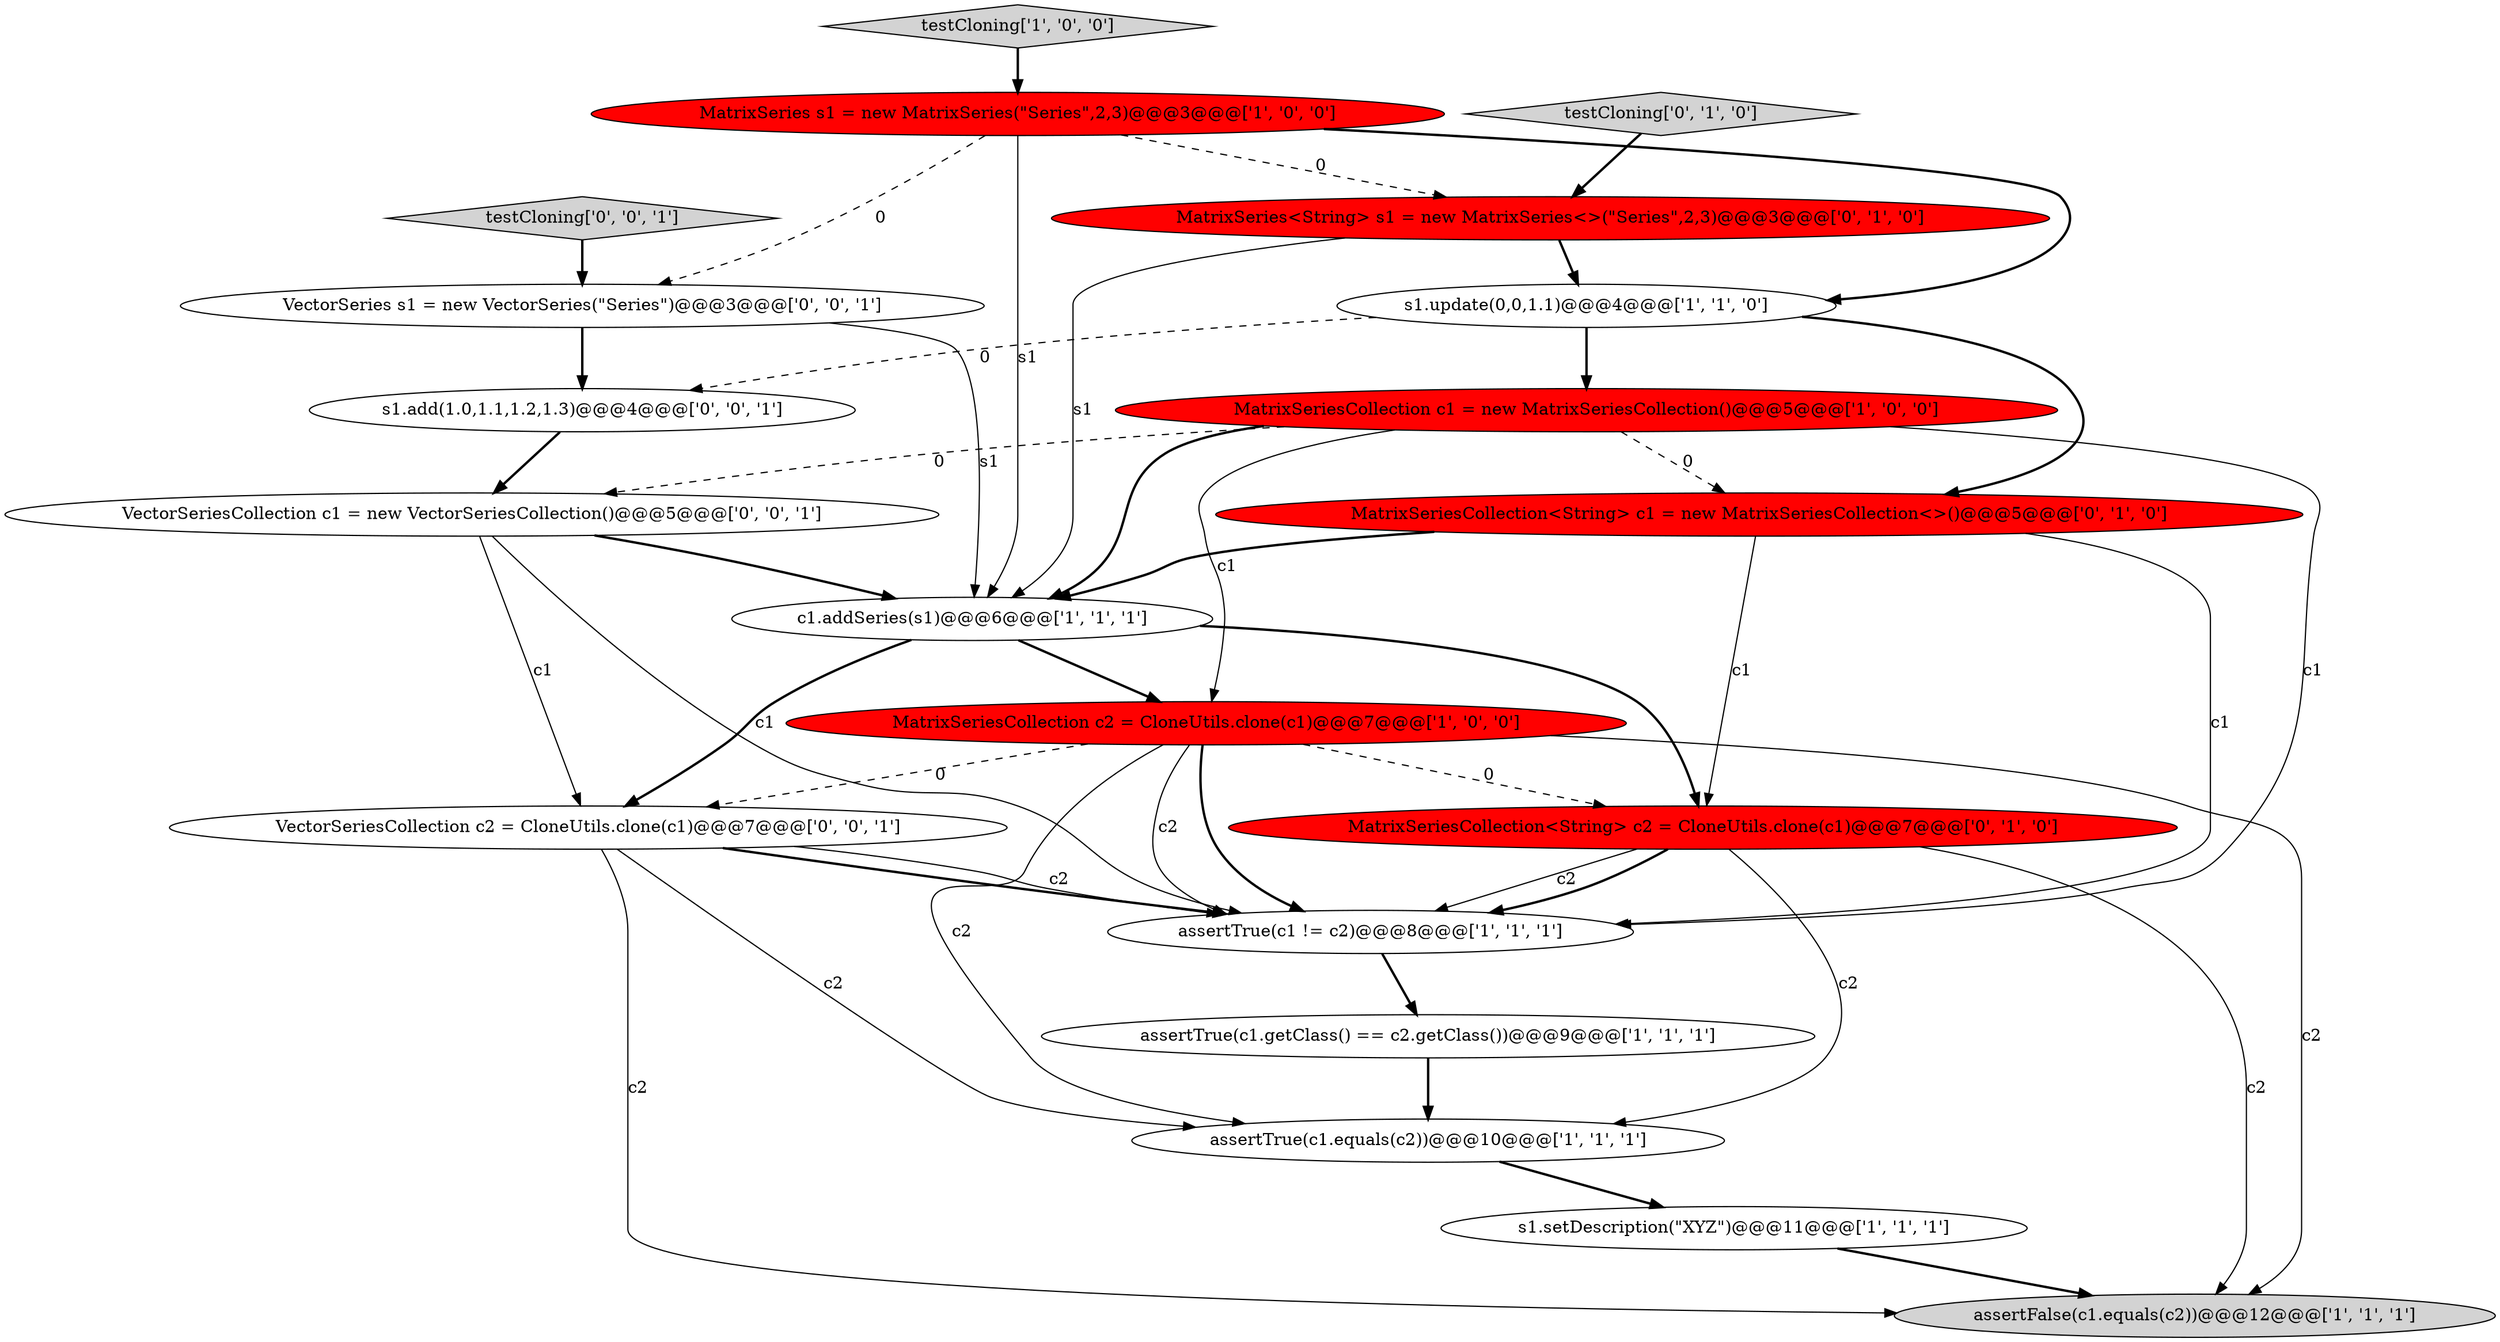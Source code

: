 digraph {
7 [style = filled, label = "assertTrue(c1 != c2)@@@8@@@['1', '1', '1']", fillcolor = white, shape = ellipse image = "AAA0AAABBB1BBB"];
3 [style = filled, label = "s1.setDescription(\"XYZ\")@@@11@@@['1', '1', '1']", fillcolor = white, shape = ellipse image = "AAA0AAABBB1BBB"];
2 [style = filled, label = "c1.addSeries(s1)@@@6@@@['1', '1', '1']", fillcolor = white, shape = ellipse image = "AAA0AAABBB1BBB"];
10 [style = filled, label = "testCloning['1', '0', '0']", fillcolor = lightgray, shape = diamond image = "AAA0AAABBB1BBB"];
6 [style = filled, label = "MatrixSeriesCollection c2 = CloneUtils.clone(c1)@@@7@@@['1', '0', '0']", fillcolor = red, shape = ellipse image = "AAA1AAABBB1BBB"];
15 [style = filled, label = "s1.add(1.0,1.1,1.2,1.3)@@@4@@@['0', '0', '1']", fillcolor = white, shape = ellipse image = "AAA0AAABBB3BBB"];
16 [style = filled, label = "VectorSeriesCollection c2 = CloneUtils.clone(c1)@@@7@@@['0', '0', '1']", fillcolor = white, shape = ellipse image = "AAA0AAABBB3BBB"];
18 [style = filled, label = "VectorSeriesCollection c1 = new VectorSeriesCollection()@@@5@@@['0', '0', '1']", fillcolor = white, shape = ellipse image = "AAA0AAABBB3BBB"];
19 [style = filled, label = "VectorSeries s1 = new VectorSeries(\"Series\")@@@3@@@['0', '0', '1']", fillcolor = white, shape = ellipse image = "AAA0AAABBB3BBB"];
4 [style = filled, label = "s1.update(0,0,1.1)@@@4@@@['1', '1', '0']", fillcolor = white, shape = ellipse image = "AAA0AAABBB1BBB"];
12 [style = filled, label = "MatrixSeriesCollection<String> c2 = CloneUtils.clone(c1)@@@7@@@['0', '1', '0']", fillcolor = red, shape = ellipse image = "AAA1AAABBB2BBB"];
17 [style = filled, label = "testCloning['0', '0', '1']", fillcolor = lightgray, shape = diamond image = "AAA0AAABBB3BBB"];
13 [style = filled, label = "MatrixSeries<String> s1 = new MatrixSeries<>(\"Series\",2,3)@@@3@@@['0', '1', '0']", fillcolor = red, shape = ellipse image = "AAA1AAABBB2BBB"];
14 [style = filled, label = "MatrixSeriesCollection<String> c1 = new MatrixSeriesCollection<>()@@@5@@@['0', '1', '0']", fillcolor = red, shape = ellipse image = "AAA1AAABBB2BBB"];
8 [style = filled, label = "assertFalse(c1.equals(c2))@@@12@@@['1', '1', '1']", fillcolor = lightgray, shape = ellipse image = "AAA0AAABBB1BBB"];
5 [style = filled, label = "assertTrue(c1.getClass() == c2.getClass())@@@9@@@['1', '1', '1']", fillcolor = white, shape = ellipse image = "AAA0AAABBB1BBB"];
11 [style = filled, label = "testCloning['0', '1', '0']", fillcolor = lightgray, shape = diamond image = "AAA0AAABBB2BBB"];
9 [style = filled, label = "assertTrue(c1.equals(c2))@@@10@@@['1', '1', '1']", fillcolor = white, shape = ellipse image = "AAA0AAABBB1BBB"];
1 [style = filled, label = "MatrixSeriesCollection c1 = new MatrixSeriesCollection()@@@5@@@['1', '0', '0']", fillcolor = red, shape = ellipse image = "AAA1AAABBB1BBB"];
0 [style = filled, label = "MatrixSeries s1 = new MatrixSeries(\"Series\",2,3)@@@3@@@['1', '0', '0']", fillcolor = red, shape = ellipse image = "AAA1AAABBB1BBB"];
1->7 [style = solid, label="c1"];
0->2 [style = solid, label="s1"];
4->14 [style = bold, label=""];
5->9 [style = bold, label=""];
19->2 [style = solid, label="s1"];
1->14 [style = dashed, label="0"];
2->6 [style = bold, label=""];
16->9 [style = solid, label="c2"];
0->19 [style = dashed, label="0"];
12->8 [style = solid, label="c2"];
12->7 [style = solid, label="c2"];
16->7 [style = bold, label=""];
13->2 [style = solid, label="s1"];
1->6 [style = solid, label="c1"];
16->7 [style = solid, label="c2"];
1->18 [style = dashed, label="0"];
18->7 [style = solid, label="c1"];
18->2 [style = bold, label=""];
6->7 [style = solid, label="c2"];
15->18 [style = bold, label=""];
17->19 [style = bold, label=""];
12->7 [style = bold, label=""];
18->16 [style = solid, label="c1"];
2->12 [style = bold, label=""];
14->12 [style = solid, label="c1"];
6->12 [style = dashed, label="0"];
7->5 [style = bold, label=""];
6->16 [style = dashed, label="0"];
6->9 [style = solid, label="c2"];
6->8 [style = solid, label="c2"];
12->9 [style = solid, label="c2"];
0->4 [style = bold, label=""];
14->7 [style = solid, label="c1"];
4->15 [style = dashed, label="0"];
3->8 [style = bold, label=""];
11->13 [style = bold, label=""];
10->0 [style = bold, label=""];
0->13 [style = dashed, label="0"];
9->3 [style = bold, label=""];
1->2 [style = bold, label=""];
4->1 [style = bold, label=""];
14->2 [style = bold, label=""];
19->15 [style = bold, label=""];
6->7 [style = bold, label=""];
16->8 [style = solid, label="c2"];
13->4 [style = bold, label=""];
2->16 [style = bold, label=""];
}
